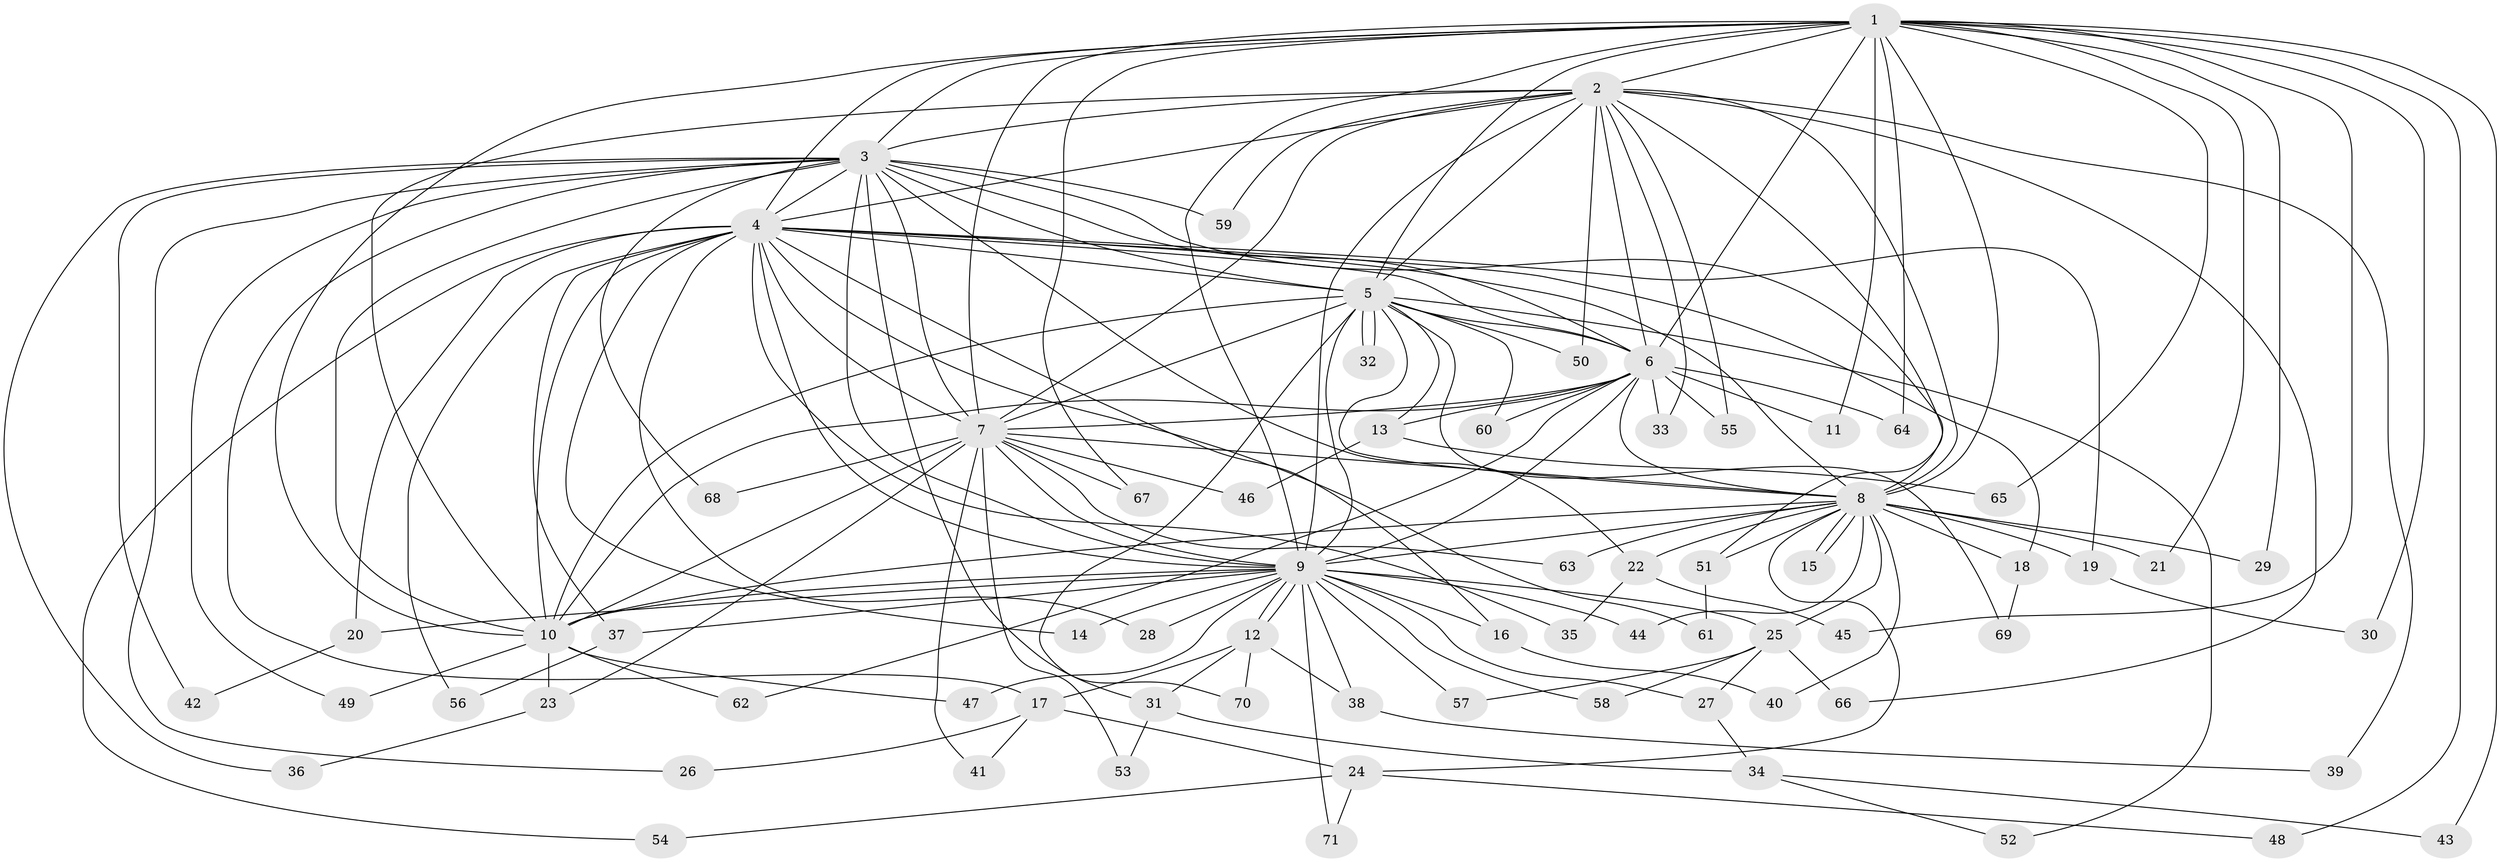 // coarse degree distribution, {9: 0.19047619047619047, 16: 0.047619047619047616, 5: 0.047619047619047616, 3: 0.14285714285714285, 2: 0.3333333333333333, 1: 0.09523809523809523, 4: 0.14285714285714285}
// Generated by graph-tools (version 1.1) at 2025/17/03/04/25 18:17:25]
// undirected, 71 vertices, 167 edges
graph export_dot {
graph [start="1"]
  node [color=gray90,style=filled];
  1;
  2;
  3;
  4;
  5;
  6;
  7;
  8;
  9;
  10;
  11;
  12;
  13;
  14;
  15;
  16;
  17;
  18;
  19;
  20;
  21;
  22;
  23;
  24;
  25;
  26;
  27;
  28;
  29;
  30;
  31;
  32;
  33;
  34;
  35;
  36;
  37;
  38;
  39;
  40;
  41;
  42;
  43;
  44;
  45;
  46;
  47;
  48;
  49;
  50;
  51;
  52;
  53;
  54;
  55;
  56;
  57;
  58;
  59;
  60;
  61;
  62;
  63;
  64;
  65;
  66;
  67;
  68;
  69;
  70;
  71;
  1 -- 2;
  1 -- 3;
  1 -- 4;
  1 -- 5;
  1 -- 6;
  1 -- 7;
  1 -- 8;
  1 -- 9;
  1 -- 10;
  1 -- 11;
  1 -- 21;
  1 -- 29;
  1 -- 30;
  1 -- 43;
  1 -- 45;
  1 -- 48;
  1 -- 64;
  1 -- 65;
  1 -- 67;
  2 -- 3;
  2 -- 4;
  2 -- 5;
  2 -- 6;
  2 -- 7;
  2 -- 8;
  2 -- 9;
  2 -- 10;
  2 -- 33;
  2 -- 39;
  2 -- 50;
  2 -- 51;
  2 -- 55;
  2 -- 59;
  2 -- 66;
  3 -- 4;
  3 -- 5;
  3 -- 6;
  3 -- 7;
  3 -- 8;
  3 -- 9;
  3 -- 10;
  3 -- 17;
  3 -- 22;
  3 -- 26;
  3 -- 31;
  3 -- 36;
  3 -- 42;
  3 -- 49;
  3 -- 59;
  3 -- 68;
  4 -- 5;
  4 -- 6;
  4 -- 7;
  4 -- 8;
  4 -- 9;
  4 -- 10;
  4 -- 14;
  4 -- 16;
  4 -- 18;
  4 -- 19;
  4 -- 20;
  4 -- 28;
  4 -- 35;
  4 -- 37;
  4 -- 54;
  4 -- 56;
  4 -- 61;
  5 -- 6;
  5 -- 7;
  5 -- 8;
  5 -- 9;
  5 -- 10;
  5 -- 13;
  5 -- 32;
  5 -- 32;
  5 -- 50;
  5 -- 52;
  5 -- 60;
  5 -- 69;
  5 -- 70;
  6 -- 7;
  6 -- 8;
  6 -- 9;
  6 -- 10;
  6 -- 11;
  6 -- 13;
  6 -- 33;
  6 -- 55;
  6 -- 60;
  6 -- 62;
  6 -- 64;
  7 -- 8;
  7 -- 9;
  7 -- 10;
  7 -- 23;
  7 -- 41;
  7 -- 46;
  7 -- 53;
  7 -- 63;
  7 -- 67;
  7 -- 68;
  8 -- 9;
  8 -- 10;
  8 -- 15;
  8 -- 15;
  8 -- 18;
  8 -- 19;
  8 -- 21;
  8 -- 22;
  8 -- 24;
  8 -- 25;
  8 -- 29;
  8 -- 40;
  8 -- 44;
  8 -- 51;
  8 -- 63;
  9 -- 10;
  9 -- 12;
  9 -- 12;
  9 -- 14;
  9 -- 16;
  9 -- 20;
  9 -- 25;
  9 -- 27;
  9 -- 28;
  9 -- 37;
  9 -- 38;
  9 -- 44;
  9 -- 47;
  9 -- 57;
  9 -- 58;
  9 -- 71;
  10 -- 23;
  10 -- 47;
  10 -- 49;
  10 -- 62;
  12 -- 17;
  12 -- 31;
  12 -- 38;
  12 -- 70;
  13 -- 46;
  13 -- 65;
  16 -- 40;
  17 -- 24;
  17 -- 26;
  17 -- 41;
  18 -- 69;
  19 -- 30;
  20 -- 42;
  22 -- 35;
  22 -- 45;
  23 -- 36;
  24 -- 48;
  24 -- 54;
  24 -- 71;
  25 -- 27;
  25 -- 57;
  25 -- 58;
  25 -- 66;
  27 -- 34;
  31 -- 34;
  31 -- 53;
  34 -- 43;
  34 -- 52;
  37 -- 56;
  38 -- 39;
  51 -- 61;
}
